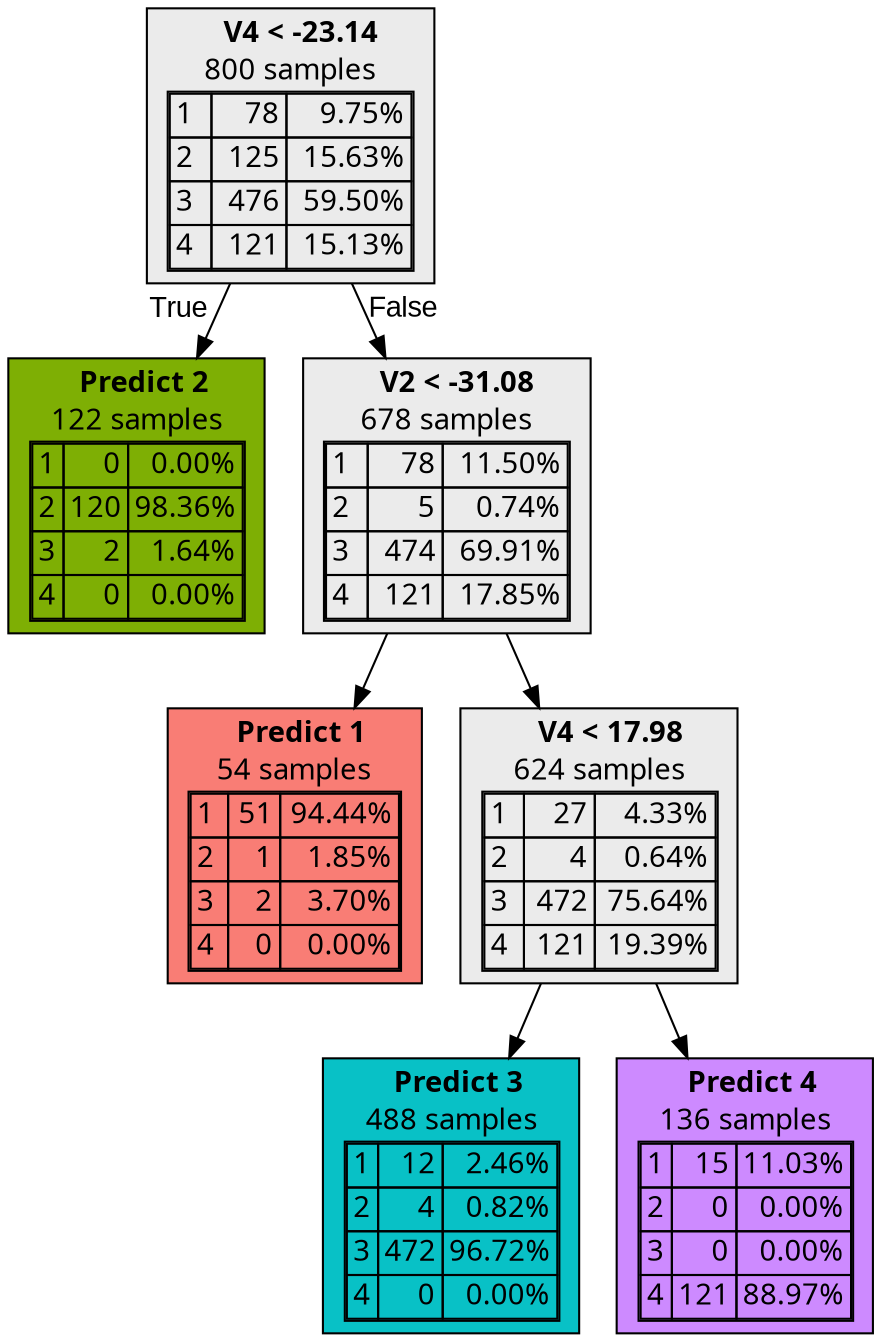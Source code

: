 digraph {
    1 [label=<  <TABLE BORDER="0" CELLPADDING="0">
      <TR>
    <TD>
      <B> V4 &lt; -23.14</B>
    </TD>
  </TR>

    <TR>
      <TD>800 samples</TD>
    </TR>
    <TR>
  <TD>
    <TABLE CELLSPACING="0">
        <TR >
    <TD ALIGN="LEFT">1</TD>
    <TD ALIGN="RIGHT">78</TD>
    <TD ALIGN="RIGHT">9.75%</TD>
  </TR>
  <TR >
    <TD ALIGN="LEFT">2</TD>
    <TD ALIGN="RIGHT">125</TD>
    <TD ALIGN="RIGHT">15.63%</TD>
  </TR>
  <TR class="highlighted">
    <TD ALIGN="LEFT">3</TD>
    <TD ALIGN="RIGHT">476</TD>
    <TD ALIGN="RIGHT">59.50%</TD>
  </TR>
  <TR >
    <TD ALIGN="LEFT">4</TD>
    <TD ALIGN="RIGHT">121</TD>
    <TD ALIGN="RIGHT">15.13%</TD>
  </TR>

    </TABLE>
  </TD>
</TR>

  </TABLE>
>,fillcolor="#EBEBEB",shape=box,fontname="bold arial",style="filled"];
    1 -> 2 [labeldistance=2.5, labelangle=45, headlabel="True",fontname="arial"];
    1 -> 3 [labeldistance=2.5, labelangle=-45, headlabel="False",fontname="arial"];
    2 [label=<  <TABLE BORDER="0" CELLPADDING="0">
      <TR>
    <TD>
      <B>Predict 2</B>
    </TD>
  </TR>

    <TR>
      <TD>122 samples</TD>
    </TR>
    <TR>
  <TD>
    <TABLE CELLSPACING="0">
        <TR >
    <TD ALIGN="LEFT">1</TD>
    <TD ALIGN="RIGHT">0</TD>
    <TD ALIGN="RIGHT">0.00%</TD>
  </TR>
  <TR class="highlighted">
    <TD ALIGN="LEFT">2</TD>
    <TD ALIGN="RIGHT">120</TD>
    <TD ALIGN="RIGHT">98.36%</TD>
  </TR>
  <TR >
    <TD ALIGN="LEFT">3</TD>
    <TD ALIGN="RIGHT">2</TD>
    <TD ALIGN="RIGHT">1.64%</TD>
  </TR>
  <TR >
    <TD ALIGN="LEFT">4</TD>
    <TD ALIGN="RIGHT">0</TD>
    <TD ALIGN="RIGHT">0.00%</TD>
  </TR>

    </TABLE>
  </TD>
</TR>

  </TABLE>
>,fillcolor="#7CAE00fb",shape=box,fontname="bold arial",style="filled",color=black];
    3 [label=<  <TABLE BORDER="0" CELLPADDING="0">
      <TR>
    <TD>
      <B> V2 &lt; -31.08</B>
    </TD>
  </TR>

    <TR>
      <TD>678 samples</TD>
    </TR>
    <TR>
  <TD>
    <TABLE CELLSPACING="0">
        <TR >
    <TD ALIGN="LEFT">1</TD>
    <TD ALIGN="RIGHT">78</TD>
    <TD ALIGN="RIGHT">11.50%</TD>
  </TR>
  <TR >
    <TD ALIGN="LEFT">2</TD>
    <TD ALIGN="RIGHT">5</TD>
    <TD ALIGN="RIGHT">0.74%</TD>
  </TR>
  <TR class="highlighted">
    <TD ALIGN="LEFT">3</TD>
    <TD ALIGN="RIGHT">474</TD>
    <TD ALIGN="RIGHT">69.91%</TD>
  </TR>
  <TR >
    <TD ALIGN="LEFT">4</TD>
    <TD ALIGN="RIGHT">121</TD>
    <TD ALIGN="RIGHT">17.85%</TD>
  </TR>

    </TABLE>
  </TD>
</TR>

  </TABLE>
>,fillcolor="#EBEBEB",shape=box,fontname="bold arial",style="filled"];
    3 -> 4;
    3 -> 5;
    4 [label=<  <TABLE BORDER="0" CELLPADDING="0">
      <TR>
    <TD>
      <B>Predict 1</B>
    </TD>
  </TR>

    <TR>
      <TD>54 samples</TD>
    </TR>
    <TR>
  <TD>
    <TABLE CELLSPACING="0">
        <TR class="highlighted">
    <TD ALIGN="LEFT">1</TD>
    <TD ALIGN="RIGHT">51</TD>
    <TD ALIGN="RIGHT">94.44%</TD>
  </TR>
  <TR >
    <TD ALIGN="LEFT">2</TD>
    <TD ALIGN="RIGHT">1</TD>
    <TD ALIGN="RIGHT">1.85%</TD>
  </TR>
  <TR >
    <TD ALIGN="LEFT">3</TD>
    <TD ALIGN="RIGHT">2</TD>
    <TD ALIGN="RIGHT">3.70%</TD>
  </TR>
  <TR >
    <TD ALIGN="LEFT">4</TD>
    <TD ALIGN="RIGHT">0</TD>
    <TD ALIGN="RIGHT">0.00%</TD>
  </TR>

    </TABLE>
  </TD>
</TR>

  </TABLE>
>,fillcolor="#F8766Df1",shape=box,fontname="bold arial",style="filled",color=black];
    5 [label=<  <TABLE BORDER="0" CELLPADDING="0">
      <TR>
    <TD>
      <B> V4 &lt; 17.98</B>
    </TD>
  </TR>

    <TR>
      <TD>624 samples</TD>
    </TR>
    <TR>
  <TD>
    <TABLE CELLSPACING="0">
        <TR >
    <TD ALIGN="LEFT">1</TD>
    <TD ALIGN="RIGHT">27</TD>
    <TD ALIGN="RIGHT">4.33%</TD>
  </TR>
  <TR >
    <TD ALIGN="LEFT">2</TD>
    <TD ALIGN="RIGHT">4</TD>
    <TD ALIGN="RIGHT">0.64%</TD>
  </TR>
  <TR class="highlighted">
    <TD ALIGN="LEFT">3</TD>
    <TD ALIGN="RIGHT">472</TD>
    <TD ALIGN="RIGHT">75.64%</TD>
  </TR>
  <TR >
    <TD ALIGN="LEFT">4</TD>
    <TD ALIGN="RIGHT">121</TD>
    <TD ALIGN="RIGHT">19.39%</TD>
  </TR>

    </TABLE>
  </TD>
</TR>

  </TABLE>
>,fillcolor="#EBEBEB",shape=box,fontname="bold arial",style="filled"];
    5 -> 6;
    5 -> 7;
    6 [label=<  <TABLE BORDER="0" CELLPADDING="0">
      <TR>
    <TD>
      <B>Predict 3</B>
    </TD>
  </TR>

    <TR>
      <TD>488 samples</TD>
    </TR>
    <TR>
  <TD>
    <TABLE CELLSPACING="0">
        <TR >
    <TD ALIGN="LEFT">1</TD>
    <TD ALIGN="RIGHT">12</TD>
    <TD ALIGN="RIGHT">2.46%</TD>
  </TR>
  <TR >
    <TD ALIGN="LEFT">2</TD>
    <TD ALIGN="RIGHT">4</TD>
    <TD ALIGN="RIGHT">0.82%</TD>
  </TR>
  <TR class="highlighted">
    <TD ALIGN="LEFT">3</TD>
    <TD ALIGN="RIGHT">472</TD>
    <TD ALIGN="RIGHT">96.72%</TD>
  </TR>
  <TR >
    <TD ALIGN="LEFT">4</TD>
    <TD ALIGN="RIGHT">0</TD>
    <TD ALIGN="RIGHT">0.00%</TD>
  </TR>

    </TABLE>
  </TD>
</TR>

  </TABLE>
>,fillcolor="#00BFC4f7",shape=box,fontname="bold arial",style="filled",color=black];
    7 [label=<  <TABLE BORDER="0" CELLPADDING="0">
      <TR>
    <TD>
      <B>Predict 4</B>
    </TD>
  </TR>

    <TR>
      <TD>136 samples</TD>
    </TR>
    <TR>
  <TD>
    <TABLE CELLSPACING="0">
        <TR >
    <TD ALIGN="LEFT">1</TD>
    <TD ALIGN="RIGHT">15</TD>
    <TD ALIGN="RIGHT">11.03%</TD>
  </TR>
  <TR >
    <TD ALIGN="LEFT">2</TD>
    <TD ALIGN="RIGHT">0</TD>
    <TD ALIGN="RIGHT">0.00%</TD>
  </TR>
  <TR >
    <TD ALIGN="LEFT">3</TD>
    <TD ALIGN="RIGHT">0</TD>
    <TD ALIGN="RIGHT">0.00%</TD>
  </TR>
  <TR class="highlighted">
    <TD ALIGN="LEFT">4</TD>
    <TD ALIGN="RIGHT">121</TD>
    <TD ALIGN="RIGHT">88.97%</TD>
  </TR>

    </TABLE>
  </TD>
</TR>

  </TABLE>
>,fillcolor="#C77CFFe3",shape=box,fontname="bold arial",style="filled",color=black];
}
